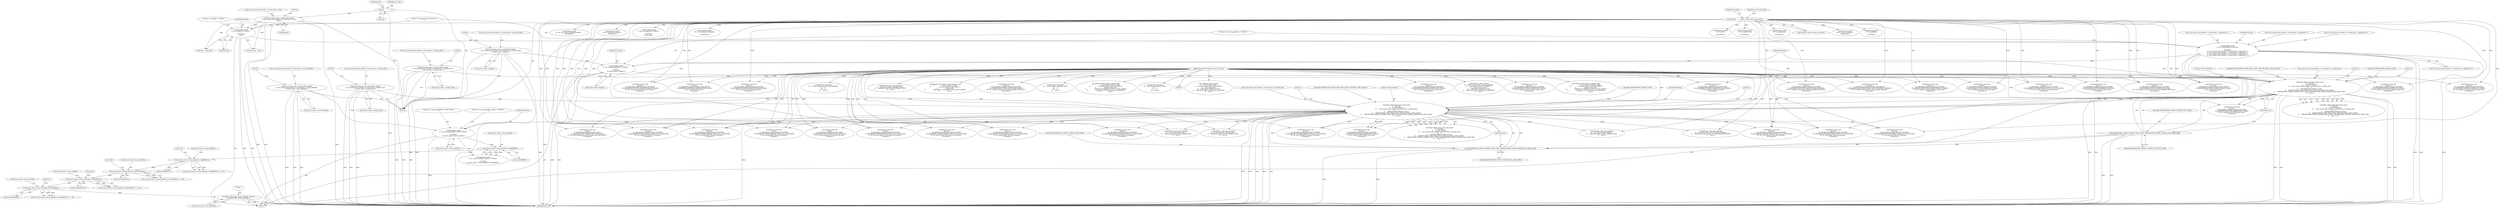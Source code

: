 digraph "0_libevt_444ca3ce7853538c577e0ec3f6146d2d65780734@pointer" {
"1000486" [label="(Call,libevt_debug_print_event_identifier_severity(\n\t\t record_values->event_identifier ))"];
"1000480" [label="(Call,record_values->event_identifier & 0xc0000000UL)"];
"1000470" [label="(Call,record_values->event_identifier & 0x20000000UL)"];
"1000460" [label="(Call,record_values->event_identifier & 0x10000000UL)"];
"1000450" [label="(Call,record_values->event_identifier & 0x0fff0000UL)"];
"1000441" [label="(Call,record_values->event_identifier & 0x0000ffffUL)"];
"1000432" [label="(Call,libcnotify_printf(\n\t\t \"%s: event identifier\t\t\t: 0x%08\" PRIx32 \"\n\",\n\t\t function,\n\t\t record_values->event_identifier ))"];
"1000408" [label="(Call,libevt_debug_print_posix_time_value(\n\t\t     function,\n\t\t     \"written time\t\t\t\t\",\n\t\t     ( (evt_record_event_header_t *) record_data )->written_time,\n\t\t     4,\n\t\t     LIBFDATETIME_ENDIAN_LITTLE,\n\t\t     LIBFDATETIME_POSIX_TIME_VALUE_TYPE_SECONDS_32BIT_SIGNED,\n\t\t     LIBFDATETIME_STRING_FORMAT_TYPE_CTIME | LIBFDATETIME_STRING_FORMAT_FLAG_DATE_TIME,\n\t\t     error ))"];
"1000382" [label="(Call,libevt_debug_print_posix_time_value(\n\t\t     function,\n\t\t     \"creation time\t\t\t\t\",\n\t\t     ( (evt_record_event_header_t *) record_data )->creation_time,\n\t\t     4,\n\t\t     LIBFDATETIME_ENDIAN_LITTLE,\n\t\t     LIBFDATETIME_POSIX_TIME_VALUE_TYPE_SECONDS_32BIT_SIGNED,\n\t\t     LIBFDATETIME_STRING_FORMAT_TYPE_CTIME | LIBFDATETIME_STRING_FORMAT_FLAG_DATE_TIME,\n\t\t     error ))"];
"1000374" [label="(Call,libcnotify_printf(\n\t\t \"%s: record number\t\t\t\t: %\" PRIu32 \"\n\",\n\t\t function,\n\t\t record_values->number ))"];
"1000343" [label="(Call,libcnotify_printf(\n\t\t \"%s: signature\t\t\t\t: %c%c%c%c\n\",\n\t\t function,\n\t\t ( (evt_record_event_header_t *) record_data )->signature[ 0 ],\n\t\t ( (evt_record_event_header_t *) record_data )->signature[ 1 ],\n\t\t ( (evt_record_event_header_t *) record_data )->signature[ 2 ],\n\t\t ( (evt_record_event_header_t *) record_data )->signature[ 3 ] ))"];
"1000339" [label="(Call,libcnotify_printf(\n\t\t \"%s: size\t\t\t\t\t: %\" PRIu32 \"\n\",\n\t\t function,\n\t\t size ))"];
"1000110" [label="(Call,*function      = \"libevt_record_values_read_event\")"];
"1000230" [label="(Call,byte_stream_copy_to_uint32_little_endian(\n\t ( (evt_record_event_header_t *) record_data )->size,\n\t size ))"];
"1000138" [label="(Call,size              = 0)"];
"1000237" [label="(Call,byte_stream_copy_to_uint32_little_endian(\n\t ( (evt_record_event_header_t *) record_data )->record_number,\n\t record_values->number ))"];
"1000246" [label="(Call,byte_stream_copy_to_uint32_little_endian(\n\t ( (evt_record_event_header_t *) record_data )->creation_time,\n\t record_values->creation_time ))"];
"1000393" [label="(Call,LIBFDATETIME_STRING_FORMAT_TYPE_CTIME | LIBFDATETIME_STRING_FORMAT_FLAG_DATE_TIME)"];
"1000107" [label="(MethodParameterIn,libcerror_error_t **error)"];
"1000255" [label="(Call,byte_stream_copy_to_uint32_little_endian(\n\t ( (evt_record_event_header_t *) record_data )->written_time,\n\t record_values->written_time ))"];
"1000419" [label="(Call,LIBFDATETIME_STRING_FORMAT_TYPE_CTIME | LIBFDATETIME_STRING_FORMAT_FLAG_DATE_TIME)"];
"1000264" [label="(Call,byte_stream_copy_to_uint32_little_endian(\n\t ( (evt_record_event_header_t *) record_data )->event_identifier,\n\t record_values->event_identifier ))"];
"1000702" [label="(Call,libcerror_error_set(\n\t\t error,\n\t\t LIBCERROR_ERROR_DOMAIN_RUNTIME,\n\t\t LIBCERROR_RUNTIME_ERROR_VALUE_OUT_OF_BOUNDS,\n\t\t \"%s: strings offset value out of bounds.\",\n\t\t function ))"];
"1000441" [label="(Call,record_values->event_identifier & 0x0000ffffUL)"];
"1000411" [label="(Call,( (evt_record_event_header_t *) record_data )->written_time)"];
"1000471" [label="(Call,record_values->event_identifier)"];
"1000896" [label="(Call,libcerror_error_set(\n\t\t\t error,\n\t\t\t LIBCERROR_ERROR_DOMAIN_RUNTIME,\n\t\t\t LIBCERROR_RUNTIME_ERROR_INITIALIZE_FAILED,\n\t\t\t \"%s: unable to create computer name value.\",\n\t\t\t function ))"];
"1000221" [label="(Call,libcerror_error_set(\n\t\t error,\n\t\t LIBCERROR_ERROR_DOMAIN_RUNTIME,\n\t\t LIBCERROR_RUNTIME_ERROR_VALUE_OUT_OF_BOUNDS,\n\t\t \"%s: record data size value out of bounds.\",\n\t\t function ))"];
"1000484" [label="(Literal,0xc0000000UL)"];
"1000385" [label="(Call,( (evt_record_event_header_t *) record_data )->creation_time)"];
"1001223" [label="(Call,libcerror_error_set(\n\t\t\t error,\n\t\t\t LIBCERROR_ERROR_DOMAIN_RUNTIME,\n\t\t\t LIBCERROR_RUNTIME_ERROR_VALUE_OUT_OF_BOUNDS,\n\t\t\t \"%s: data size value out of bounds.\",\n\t\t\t function ))"];
"1000420" [label="(Identifier,LIBFDATETIME_STRING_FORMAT_TYPE_CTIME)"];
"1000340" [label="(Literal,\"%s: size\t\t\t\t\t: %\" PRIu32 \"\n\")"];
"1000174" [label="(Call,libcerror_error_set(\n\t\t error,\n\t\t LIBCERROR_ERROR_DOMAIN_ARGUMENTS,\n\t\t LIBCERROR_ARGUMENT_ERROR_INVALID_VALUE,\n\t\t \"%s: invalid record values.\",\n\t\t function ))"];
"1001267" [label="(Call,libfvalue_value_set_data(\n\t\t     record_values->data,\n\t\t     &( record_data[ record_data_offset ] ),\n\t\t     (size_t) data_size,\n\t\t     LIBFVALUE_ENDIAN_LITTLE,\n\t\t     LIBFVALUE_VALUE_DATA_FLAG_MANAGED,\n\t\t     error ))"];
"1000976" [label="(Call,libcnotify_printf(\n\t\t\t\t \"%s: members trailing data:\n\",\n\t\t\t\t function ))"];
"1000230" [label="(Call,byte_stream_copy_to_uint32_little_endian(\n\t ( (evt_record_event_header_t *) record_data )->size,\n\t size ))"];
"1000868" [label="(Call,libcerror_error_set(\n\t\t\t\t error,\n\t\t\t\t LIBCERROR_ERROR_DOMAIN_RUNTIME,\n\t\t\t\t LIBCERROR_RUNTIME_ERROR_PRINT_FAILED,\n\t\t\t\t \"%s: unable to print source name value.\",\n\t\t\t\t function ))"];
"1000423" [label="(Literal,1)"];
"1000626" [label="(Call,libcerror_error_set(\n\t\t\t\t error,\n\t\t\t\t LIBCERROR_ERROR_DOMAIN_RUNTIME,\n\t\t\t\t LIBCERROR_RUNTIME_ERROR_VALUE_OUT_OF_BOUNDS,\n\t\t\t\t \"%s: user SID size value out of bounds.\",\n\t\t\t\t function ))"];
"1000345" [label="(Identifier,function)"];
"1000247" [label="(Call,( (evt_record_event_header_t *) record_data )->creation_time)"];
"1000469" [label="(Call,( record_values->event_identifier & 0x20000000UL ) >> 29)"];
"1001173" [label="(Call,libcerror_error_set(\n\t\t\t error,\n\t\t\t LIBCERROR_ERROR_DOMAIN_RUNTIME,\n\t\t\t LIBCERROR_RUNTIME_ERROR_INITIALIZE_FAILED,\n\t\t\t \"%s: unable to create strings value.\",\n\t\t\t function ))"];
"1001098" [label="(Call,libcerror_error_set(\n\t\t\t error,\n\t\t\t LIBCERROR_ERROR_DOMAIN_RUNTIME,\n\t\t\t LIBCERROR_RUNTIME_ERROR_VALUE_OUT_OF_BOUNDS,\n\t\t\t \"%s: strings size value out of bounds.\",\n\t\t\t function ))"];
"1000486" [label="(Call,libevt_debug_print_event_identifier_severity(\n\t\t record_values->event_identifier ))"];
"1000339" [label="(Call,libcnotify_printf(\n\t\t \"%s: size\t\t\t\t\t: %\" PRIu32 \"\n\",\n\t\t function,\n\t\t size ))"];
"1000341" [label="(Identifier,function)"];
"1000343" [label="(Call,libcnotify_printf(\n\t\t \"%s: signature\t\t\t\t: %c%c%c%c\n\",\n\t\t function,\n\t\t ( (evt_record_event_header_t *) record_data )->signature[ 0 ],\n\t\t ( (evt_record_event_header_t *) record_data )->signature[ 1 ],\n\t\t ( (evt_record_event_header_t *) record_data )->signature[ 2 ],\n\t\t ( (evt_record_event_header_t *) record_data )->signature[ 3 ] ))"];
"1000481" [label="(Call,record_values->event_identifier)"];
"1000108" [label="(Block,)"];
"1000459" [label="(Call,( record_values->event_identifier & 0x10000000UL ) >> 28)"];
"1000474" [label="(Literal,0x20000000UL)"];
"1000139" [label="(Identifier,size)"];
"1000255" [label="(Call,byte_stream_copy_to_uint32_little_endian(\n\t ( (evt_record_event_header_t *) record_data )->written_time,\n\t record_values->written_time ))"];
"1000445" [label="(Literal,0x0000ffffUL)"];
"1000138" [label="(Call,size              = 0)"];
"1000383" [label="(Identifier,function)"];
"1000360" [label="(Call,( (evt_record_event_header_t *) record_data )->signature[ 2 ])"];
"1000454" [label="(Literal,0x0fff0000UL)"];
"1000394" [label="(Identifier,LIBFDATETIME_STRING_FORMAT_TYPE_CTIME)"];
"1000465" [label="(Literal,28)"];
"1000487" [label="(Call,record_values->event_identifier)"];
"1001235" [label="(Call,libcnotify_printf(\n \t\t\t \"%s: data:\n\",\n \t\t\t function ))"];
"1000390" [label="(Literal,4)"];
"1000461" [label="(Call,record_values->event_identifier)"];
"1000338" [label="(Block,)"];
"1000346" [label="(Call,( (evt_record_event_header_t *) record_data )->signature[ 0 ])"];
"1001258" [label="(Call,libcerror_error_set(\n\t\t\t error,\n\t\t\t LIBCERROR_ERROR_DOMAIN_RUNTIME,\n\t\t\t LIBCERROR_RUNTIME_ERROR_INITIALIZE_FAILED,\n\t\t\t \"%s: unable to create data value.\",\n\t\t\t function ))"];
"1000794" [label="(Call,libcnotify_printf(\n\t\t\t \"%s: members data:\n\",\n\t\t\t function ))"];
"1000396" [label="(Identifier,error)"];
"1000204" [label="(Call,libcerror_error_set(\n\t\t error,\n\t\t LIBCERROR_ERROR_DOMAIN_ARGUMENTS,\n\t\t LIBCERROR_ARGUMENT_ERROR_VALUE_EXCEEDS_MAXIMUM,\n\t\t \"%s: invalid record data size value exceeds maximum.\",\n\t\t function ))"];
"1001110" [label="(Call,libcnotify_printf(\n\t\t\t \"%s: strings data:\n\",\n\t\t\t function ))"];
"1000449" [label="(Call,( record_values->event_identifier & 0x0fff0000UL ) >> 16)"];
"1001030" [label="(Call,libfvalue_value_set_data(\n\t\t     record_values->user_security_identifier,\n\t\t     &( record_data[ user_sid_offset ] ),\n\t\t     (size_t) user_sid_size,\n\t\t     LIBFVALUE_ENDIAN_LITTLE,\n\t\t     LIBFVALUE_VALUE_DATA_FLAG_MANAGED,\n\t\t     error ))"];
"1000418" [label="(Identifier,LIBFDATETIME_POSIX_TIME_VALUE_TYPE_SECONDS_32BIT_SIGNED)"];
"1000111" [label="(Identifier,function)"];
"1000261" [label="(Call,record_values->written_time)"];
"1000949" [label="(Call,libcerror_error_set(\n\t\t\t\t error,\n\t\t\t\t LIBCERROR_ERROR_DOMAIN_RUNTIME,\n\t\t\t\t LIBCERROR_RUNTIME_ERROR_PRINT_FAILED,\n\t\t\t\t \"%s: unable to print computer name value.\",\n\t\t\t\t function ))"];
"1000376" [label="(Identifier,function)"];
"1000112" [label="(Literal,\"libevt_record_values_read_event\")"];
"1000237" [label="(Call,byte_stream_copy_to_uint32_little_endian(\n\t ( (evt_record_event_header_t *) record_data )->record_number,\n\t record_values->number ))"];
"1000905" [label="(Call,libfvalue_value_type_set_data_string(\n\t\t                   record_values->computer_name,\n\t\t                   &( record_data[ record_data_offset ] ),\n\t\t                   members_data_size,\n\t\t                   LIBFVALUE_CODEPAGE_UTF16_LITTLE_ENDIAN,\n\t\t                   LIBFVALUE_VALUE_DATA_FLAG_MANAGED,\n\t\t                   error ))"];
"1000375" [label="(Literal,\"%s: record number\t\t\t\t: %\" PRIu32 \"\n\")"];
"1000421" [label="(Identifier,LIBFDATETIME_STRING_FORMAT_FLAG_DATE_TIME)"];
"1000377" [label="(Call,record_values->number)"];
"1000264" [label="(Call,byte_stream_copy_to_uint32_little_endian(\n\t ( (evt_record_event_header_t *) record_data )->event_identifier,\n\t record_values->event_identifier ))"];
"1000140" [label="(Literal,0)"];
"1000236" [label="(Identifier,size)"];
"1000460" [label="(Call,record_values->event_identifier & 0x10000000UL)"];
"1000256" [label="(Call,( (evt_record_event_header_t *) record_data )->written_time)"];
"1000603" [label="(Call,libcerror_error_set(\n\t\t\t error,\n\t\t\t LIBCERROR_ERROR_DOMAIN_RUNTIME,\n\t\t\t LIBCERROR_RUNTIME_ERROR_VALUE_OUT_OF_BOUNDS,\n\t\t\t \"%s: user SID offset value out of bounds.\",\n\t\t\t function ))"];
"1001358" [label="(Call,libcerror_error_set(\n\t\t error,\n\t\t LIBCERROR_ERROR_DOMAIN_INPUT,\n\t\t LIBCERROR_INPUT_ERROR_VALUE_MISMATCH,\n\t\t \"%s: value mismatch for record_values data size and size.\",\n\t\t function ))"];
"1000719" [label="(Call,libcerror_error_set(\n\t\t\t error,\n\t\t\t LIBCERROR_ERROR_DOMAIN_RUNTIME,\n\t\t\t LIBCERROR_RUNTIME_ERROR_VALUE_OUT_OF_BOUNDS,\n\t\t\t \"%s: strings offset value out of bounds.\",\n\t\t\t function ))"];
"1001199" [label="(Call,libcerror_error_set(\n\t\t\t error,\n\t\t\t LIBCERROR_ERROR_DOMAIN_RUNTIME,\n\t\t\t LIBCERROR_RUNTIME_ERROR_SET_FAILED,\n\t\t\t \"%s: unable to set data of strings value.\",\n\t\t\t function ))"];
"1000854" [label="(Call,libcnotify_printf(\n\t\t\t \"%s: source name\t\t\t\t: \",\n\t\t\t function ))"];
"1000438" [label="(Call,libcnotify_printf(\n\t\t \"%s: event identifier: code\t\t\t: %\" PRIu32 \"\n\",\n\t\t function,\n\t\t record_values->event_identifier & 0x0000ffffUL ))"];
"1000450" [label="(Call,record_values->event_identifier & 0x0fff0000UL)"];
"1001305" [label="(Call,libcnotify_printf(\n\t\t\t \"%s: padding:\n\",\n\t\t\t function ))"];
"1000270" [label="(Call,record_values->event_identifier)"];
"1000344" [label="(Literal,\"%s: signature\t\t\t\t: %c%c%c%c\n\")"];
"1000815" [label="(Call,libcerror_error_set(\n\t\t\t error,\n\t\t\t LIBCERROR_ERROR_DOMAIN_RUNTIME,\n\t\t\t LIBCERROR_RUNTIME_ERROR_INITIALIZE_FAILED,\n\t\t\t \"%s: unable to create source name value.\",\n\t\t\t function ))"];
"1000143" [label="(Identifier,size_copy)"];
"1001063" [label="(Call,libfvalue_value_print(\n\t\t\t     record_values->user_security_identifier,\n\t\t\t     0,\n\t\t\t     0,\n\t\t\t     error ))"];
"1000422" [label="(Identifier,error)"];
"1000470" [label="(Call,record_values->event_identifier & 0x20000000UL)"];
"1000408" [label="(Call,libevt_debug_print_posix_time_value(\n\t\t     function,\n\t\t     \"written time\t\t\t\t\",\n\t\t     ( (evt_record_event_header_t *) record_data )->written_time,\n\t\t     4,\n\t\t     LIBFDATETIME_ENDIAN_LITTLE,\n\t\t     LIBFDATETIME_POSIX_TIME_VALUE_TYPE_SECONDS_32BIT_SIGNED,\n\t\t     LIBFDATETIME_STRING_FORMAT_TYPE_CTIME | LIBFDATETIME_STRING_FORMAT_FLAG_DATE_TIME,\n\t\t     error ))"];
"1000887" [label="(Call,libfvalue_value_type_initialize(\n\t\t     &( record_values->computer_name ),\n\t\t     LIBFVALUE_VALUE_TYPE_STRING_UTF16,\n\t\t     error ))"];
"1000442" [label="(Call,record_values->event_identifier)"];
"1000374" [label="(Call,libcnotify_printf(\n\t\t \"%s: record number\t\t\t\t: %\" PRIu32 \"\n\",\n\t\t function,\n\t\t record_values->number ))"];
"1001182" [label="(Call,libfvalue_value_type_set_data_strings_array(\n\t\t                   record_values->strings,\n\t\t                   &( record_data[ strings_offset ] ),\n\t\t                   strings_size,\n\t\t                   LIBFVALUE_CODEPAGE_UTF16_LITTLE_ENDIAN,\n\t\t                   error ))"];
"1000252" [label="(Call,record_values->creation_time)"];
"1000246" [label="(Call,byte_stream_copy_to_uint32_little_endian(\n\t ( (evt_record_event_header_t *) record_data )->creation_time,\n\t record_values->creation_time ))"];
"1000243" [label="(Call,record_values->number)"];
"1001336" [label="(Call,size_copy = size)"];
"1001072" [label="(Call,libcerror_error_set(\n\t\t\t\t error,\n\t\t\t\t LIBCERROR_ERROR_DOMAIN_RUNTIME,\n\t\t\t\t LIBCERROR_RUNTIME_ERROR_PRINT_FAILED,\n\t\t\t\t \"%s: unable to print user security identifier (SID) value.\",\n\t\t\t\t function ))"];
"1000391" [label="(Identifier,LIBFDATETIME_ENDIAN_LITTLE)"];
"1000115" [label="(Identifier,record_data_offset)"];
"1000648" [label="(Call,libcerror_error_set(\n\t\t error,\n\t\t LIBCERROR_ERROR_DOMAIN_RUNTIME,\n\t\t LIBCERROR_RUNTIME_ERROR_VALUE_OUT_OF_BOUNDS,\n\t\t \"%s: strings offset value out of bounds.\",\n\t\t function ))"];
"1000432" [label="(Call,libcnotify_printf(\n\t\t \"%s: event identifier\t\t\t: 0x%08\" PRIx32 \"\n\",\n\t\t function,\n\t\t record_values->event_identifier ))"];
"1000231" [label="(Call,( (evt_record_event_header_t *) record_data )->size)"];
"1000110" [label="(Call,*function      = \"libevt_record_values_read_event\")"];
"1000806" [label="(Call,libfvalue_value_type_initialize(\n\t\t     &( record_values->source_name ),\n\t\t     LIBFVALUE_VALUE_TYPE_STRING_UTF16,\n\t\t     error ))"];
"1001436" [label="(MethodReturn,int)"];
"1001344" [label="(Call,libcerror_error_set(\n\t\t error,\n\t\t LIBCERROR_ERROR_DOMAIN_INPUT,\n\t\t LIBCERROR_INPUT_ERROR_VALUE_MISMATCH,\n\t\t \"%s: value mismatch for size and size copy.\",\n\t\t function ))"];
"1000940" [label="(Call,libfvalue_value_print(\n\t\t\t     record_values->computer_name,\n\t\t\t     0,\n\t\t\t     0,\n\t\t\t     error ))"];
"1000381" [label="(Call,libevt_debug_print_posix_time_value(\n\t\t     function,\n\t\t     \"creation time\t\t\t\t\",\n\t\t     ( (evt_record_event_header_t *) record_data )->creation_time,\n\t\t     4,\n\t\t     LIBFDATETIME_ENDIAN_LITTLE,\n\t\t     LIBFDATETIME_POSIX_TIME_VALUE_TYPE_SECONDS_32BIT_SIGNED,\n\t\t     LIBFDATETIME_STRING_FORMAT_TYPE_CTIME | LIBFDATETIME_STRING_FORMAT_FLAG_DATE_TIME,\n\t\t     error ) != 1)"];
"1000238" [label="(Call,( (evt_record_event_header_t *) record_data )->record_number)"];
"1001012" [label="(Call,libfvalue_value_type_initialize(\n \t\t     &( record_values->user_security_identifier ),\n \t\t     LIBFVALUE_VALUE_TYPE_NT_SECURITY_IDENTIFIER,\n\t\t     error ))"];
"1000342" [label="(Identifier,size)"];
"1000485" [label="(Literal,30)"];
"1000353" [label="(Call,( (evt_record_event_header_t *) record_data )->signature[ 1 ])"];
"1000434" [label="(Identifier,function)"];
"1000397" [label="(Literal,1)"];
"1001283" [label="(Call,libcerror_error_set(\n\t\t\t error,\n\t\t\t LIBCERROR_ERROR_DOMAIN_RUNTIME,\n\t\t\t LIBCERROR_RUNTIME_ERROR_SET_FAILED,\n\t\t\t \"%s: unable to set data of data value.\",\n\t\t\t function ))"];
"1000451" [label="(Call,record_values->event_identifier)"];
"1001340" [label="(Call,size != size_copy)"];
"1000675" [label="(Call,libcerror_error_set(\n\t\t\t error,\n\t\t\t LIBCERROR_ERROR_DOMAIN_RUNTIME,\n\t\t\t LIBCERROR_RUNTIME_ERROR_VALUE_OUT_OF_BOUNDS,\n\t\t\t \"%s: data offset value out of bounds.\",\n\t\t\t function ))"];
"1000777" [label="(Call,libcerror_error_set(\n\t\t\t error,\n\t\t\t LIBCERROR_ERROR_DOMAIN_RUNTIME,\n\t\t\t LIBCERROR_RUNTIME_ERROR_VALUE_OUT_OF_BOUNDS,\n\t\t\t \"%s: data size value out of bounds.\",\n\t\t\t function ))"];
"1000384" [label="(Literal,\"creation time\t\t\t\t\")"];
"1001021" [label="(Call,libcerror_error_set(\n\t\t\t error,\n\t\t\t LIBCERROR_ERROR_DOMAIN_RUNTIME,\n\t\t\t LIBCERROR_RUNTIME_ERROR_INITIALIZE_FAILED,\n\t\t\t \"%s: unable to create user security identifier (SID) value.\",\n\t\t\t function ))"];
"1000392" [label="(Identifier,LIBFDATETIME_POSIX_TIME_VALUE_TYPE_SECONDS_32BIT_SIGNED)"];
"1000410" [label="(Literal,\"written time\t\t\t\t\")"];
"1000491" [label="(Literal,\")\n\")"];
"1000479" [label="(Call,( record_values->event_identifier & 0xc0000000UL ) >> 30)"];
"1000576" [label="(Call,libcerror_error_set(\n\t\t error,\n\t\t LIBCERROR_ERROR_DOMAIN_RUNTIME,\n\t\t LIBCERROR_RUNTIME_ERROR_VALUE_OUT_OF_BOUNDS,\n\t\t \"%s: user SID offset or size value out of bounds.\",\n\t\t function ))"];
"1000455" [label="(Literal,16)"];
"1000367" [label="(Call,( (evt_record_event_header_t *) record_data )->signature[ 3 ])"];
"1001058" [label="(Call,libcnotify_printf(\n\t\t\t \"%s: user security identifier (SID)\t\t: \",\n\t\t\t function ))"];
"1000433" [label="(Literal,\"%s: event identifier\t\t\t: 0x%08\" PRIx32 \"\n\")"];
"1000393" [label="(Call,LIBFDATETIME_STRING_FORMAT_TYPE_CTIME | LIBFDATETIME_STRING_FORMAT_FLAG_DATE_TIME)"];
"1000439" [label="(Literal,\"%s: event identifier: code\t\t\t: %\" PRIu32 \"\n\")"];
"1000107" [label="(MethodParameterIn,libcerror_error_t **error)"];
"1000425" [label="(Call,libcerror_error_set(\n\t\t\t error,\n\t\t\t LIBCERROR_ERROR_DOMAIN_RUNTIME,\n\t\t\t LIBCERROR_RUNTIME_ERROR_PRINT_FAILED,\n\t\t\t \"%s: unable to print POSIX time value.\",\n\t\t\t function ))"];
"1001046" [label="(Call,libcerror_error_set(\n\t\t\t error,\n\t\t\t LIBCERROR_ERROR_DOMAIN_RUNTIME,\n\t\t\t LIBCERROR_RUNTIME_ERROR_SET_FAILED,\n\t\t\t \"%s: unable to set data of user security identifier (SID) value.\",\n\t\t\t function ))"];
"1000475" [label="(Literal,29)"];
"1000399" [label="(Call,libcerror_error_set(\n\t\t\t error,\n\t\t\t LIBCERROR_ERROR_DOMAIN_RUNTIME,\n\t\t\t LIBCERROR_RUNTIME_ERROR_PRINT_FAILED,\n\t\t\t \"%s: unable to print POSIX time value.\",\n\t\t\t function ))"];
"1000464" [label="(Literal,0x10000000UL)"];
"1000188" [label="(Call,libcerror_error_set(\n\t\t error,\n\t\t LIBCERROR_ERROR_DOMAIN_ARGUMENTS,\n\t\t LIBCERROR_ARGUMENT_ERROR_INVALID_VALUE,\n\t\t \"%s: invalid record data.\",\n\t\t function ))"];
"1000417" [label="(Identifier,LIBFDATETIME_ENDIAN_LITTLE)"];
"1000409" [label="(Identifier,function)"];
"1000923" [label="(Call,libcerror_error_set(\n\t\t\t error,\n\t\t\t LIBCERROR_ERROR_DOMAIN_RUNTIME,\n\t\t\t LIBCERROR_RUNTIME_ERROR_SET_FAILED,\n\t\t\t \"%s: unable to set data of computer name value.\",\n\t\t\t function ))"];
"1000935" [label="(Call,libcnotify_printf(\n\t\t\t \"%s: computer name\t\t\t\t: \",\n\t\t\t function ))"];
"1001003" [label="(Call,libcerror_error_set(\n\t\t\t error,\n\t\t\t LIBCERROR_ERROR_DOMAIN_RUNTIME,\n\t\t\t LIBCERROR_RUNTIME_ERROR_VALUE_OUT_OF_BOUNDS,\n\t\t\t \"%s: user SID data size value out of bounds.\",\n\t\t\t function ))"];
"1001321" [label="(Call,libcnotify_printf(\n\t\t \"%s: size copy\t\t\t\t: %\" PRIu32 \"\n\",\n\t\t function,\n\t\t size_copy ))"];
"1000842" [label="(Call,libcerror_error_set(\n\t\t\t error,\n\t\t\t LIBCERROR_ERROR_DOMAIN_RUNTIME,\n\t\t\t LIBCERROR_RUNTIME_ERROR_SET_FAILED,\n\t\t\t \"%s: unable to set data of source name value.\",\n\t\t\t function ))"];
"1000416" [label="(Literal,4)"];
"1000382" [label="(Call,libevt_debug_print_posix_time_value(\n\t\t     function,\n\t\t     \"creation time\t\t\t\t\",\n\t\t     ( (evt_record_event_header_t *) record_data )->creation_time,\n\t\t     4,\n\t\t     LIBFDATETIME_ENDIAN_LITTLE,\n\t\t     LIBFDATETIME_POSIX_TIME_VALUE_TYPE_SECONDS_32BIT_SIGNED,\n\t\t     LIBFDATETIME_STRING_FORMAT_TYPE_CTIME | LIBFDATETIME_STRING_FORMAT_FLAG_DATE_TIME,\n\t\t     error ))"];
"1000824" [label="(Call,libfvalue_value_type_set_data_string(\n\t\t                   record_values->source_name,\n\t\t                   &( record_data[ record_data_offset ] ),\n\t\t                   members_data_size,\n\t\t                   LIBFVALUE_CODEPAGE_UTF16_LITTLE_ENDIAN,\n\t\t                   LIBFVALUE_VALUE_DATA_FLAG_MANAGED,\n\t\t                   error ))"];
"1000419" [label="(Call,LIBFDATETIME_STRING_FORMAT_TYPE_CTIME | LIBFDATETIME_STRING_FORMAT_FLAG_DATE_TIME)"];
"1000395" [label="(Identifier,LIBFDATETIME_STRING_FORMAT_FLAG_DATE_TIME)"];
"1000480" [label="(Call,record_values->event_identifier & 0xc0000000UL)"];
"1000435" [label="(Call,record_values->event_identifier)"];
"1001249" [label="(Call,libfvalue_value_type_initialize(\n\t\t     &( record_values->data ),\n\t\t     LIBFVALUE_VALUE_TYPE_BINARY_DATA,\n\t\t     error ))"];
"1000407" [label="(Call,libevt_debug_print_posix_time_value(\n\t\t     function,\n\t\t     \"written time\t\t\t\t\",\n\t\t     ( (evt_record_event_header_t *) record_data )->written_time,\n\t\t     4,\n\t\t     LIBFDATETIME_ENDIAN_LITTLE,\n\t\t     LIBFDATETIME_POSIX_TIME_VALUE_TYPE_SECONDS_32BIT_SIGNED,\n\t\t     LIBFDATETIME_STRING_FORMAT_TYPE_CTIME | LIBFDATETIME_STRING_FORMAT_FLAG_DATE_TIME,\n\t\t     error ) != 1)"];
"1001164" [label="(Call,libfvalue_value_type_initialize(\n\t\t     &( record_values->strings ),\n\t\t     LIBFVALUE_VALUE_TYPE_STRING_UTF16,\n\t\t     error ))"];
"1000265" [label="(Call,( (evt_record_event_header_t *) record_data )->event_identifier)"];
"1000859" [label="(Call,libfvalue_value_print(\n\t\t\t     record_values->source_name,\n\t\t\t     0,\n\t\t\t     0,\n\t\t\t     error ))"];
"1000486" -> "1000338"  [label="AST: "];
"1000486" -> "1000487"  [label="CFG: "];
"1000487" -> "1000486"  [label="AST: "];
"1000491" -> "1000486"  [label="CFG: "];
"1000486" -> "1001436"  [label="DDG: "];
"1000486" -> "1001436"  [label="DDG: "];
"1000480" -> "1000486"  [label="DDG: "];
"1000480" -> "1000479"  [label="AST: "];
"1000480" -> "1000484"  [label="CFG: "];
"1000481" -> "1000480"  [label="AST: "];
"1000484" -> "1000480"  [label="AST: "];
"1000485" -> "1000480"  [label="CFG: "];
"1000480" -> "1000479"  [label="DDG: "];
"1000480" -> "1000479"  [label="DDG: "];
"1000470" -> "1000480"  [label="DDG: "];
"1000470" -> "1000469"  [label="AST: "];
"1000470" -> "1000474"  [label="CFG: "];
"1000471" -> "1000470"  [label="AST: "];
"1000474" -> "1000470"  [label="AST: "];
"1000475" -> "1000470"  [label="CFG: "];
"1000470" -> "1000469"  [label="DDG: "];
"1000470" -> "1000469"  [label="DDG: "];
"1000460" -> "1000470"  [label="DDG: "];
"1000460" -> "1000459"  [label="AST: "];
"1000460" -> "1000464"  [label="CFG: "];
"1000461" -> "1000460"  [label="AST: "];
"1000464" -> "1000460"  [label="AST: "];
"1000465" -> "1000460"  [label="CFG: "];
"1000460" -> "1000459"  [label="DDG: "];
"1000460" -> "1000459"  [label="DDG: "];
"1000450" -> "1000460"  [label="DDG: "];
"1000450" -> "1000449"  [label="AST: "];
"1000450" -> "1000454"  [label="CFG: "];
"1000451" -> "1000450"  [label="AST: "];
"1000454" -> "1000450"  [label="AST: "];
"1000455" -> "1000450"  [label="CFG: "];
"1000450" -> "1000449"  [label="DDG: "];
"1000450" -> "1000449"  [label="DDG: "];
"1000441" -> "1000450"  [label="DDG: "];
"1000441" -> "1000438"  [label="AST: "];
"1000441" -> "1000445"  [label="CFG: "];
"1000442" -> "1000441"  [label="AST: "];
"1000445" -> "1000441"  [label="AST: "];
"1000438" -> "1000441"  [label="CFG: "];
"1000441" -> "1000438"  [label="DDG: "];
"1000441" -> "1000438"  [label="DDG: "];
"1000432" -> "1000441"  [label="DDG: "];
"1000432" -> "1000338"  [label="AST: "];
"1000432" -> "1000435"  [label="CFG: "];
"1000433" -> "1000432"  [label="AST: "];
"1000434" -> "1000432"  [label="AST: "];
"1000435" -> "1000432"  [label="AST: "];
"1000439" -> "1000432"  [label="CFG: "];
"1000432" -> "1001436"  [label="DDG: "];
"1000408" -> "1000432"  [label="DDG: "];
"1000264" -> "1000432"  [label="DDG: "];
"1000432" -> "1000438"  [label="DDG: "];
"1000408" -> "1000407"  [label="AST: "];
"1000408" -> "1000422"  [label="CFG: "];
"1000409" -> "1000408"  [label="AST: "];
"1000410" -> "1000408"  [label="AST: "];
"1000411" -> "1000408"  [label="AST: "];
"1000416" -> "1000408"  [label="AST: "];
"1000417" -> "1000408"  [label="AST: "];
"1000418" -> "1000408"  [label="AST: "];
"1000419" -> "1000408"  [label="AST: "];
"1000422" -> "1000408"  [label="AST: "];
"1000423" -> "1000408"  [label="CFG: "];
"1000408" -> "1001436"  [label="DDG: "];
"1000408" -> "1001436"  [label="DDG: "];
"1000408" -> "1001436"  [label="DDG: "];
"1000408" -> "1001436"  [label="DDG: "];
"1000408" -> "1001436"  [label="DDG: "];
"1000408" -> "1000407"  [label="DDG: "];
"1000408" -> "1000407"  [label="DDG: "];
"1000408" -> "1000407"  [label="DDG: "];
"1000408" -> "1000407"  [label="DDG: "];
"1000408" -> "1000407"  [label="DDG: "];
"1000408" -> "1000407"  [label="DDG: "];
"1000408" -> "1000407"  [label="DDG: "];
"1000408" -> "1000407"  [label="DDG: "];
"1000382" -> "1000408"  [label="DDG: "];
"1000382" -> "1000408"  [label="DDG: "];
"1000382" -> "1000408"  [label="DDG: "];
"1000382" -> "1000408"  [label="DDG: "];
"1000255" -> "1000408"  [label="DDG: "];
"1000419" -> "1000408"  [label="DDG: "];
"1000419" -> "1000408"  [label="DDG: "];
"1000107" -> "1000408"  [label="DDG: "];
"1000408" -> "1000425"  [label="DDG: "];
"1000408" -> "1000425"  [label="DDG: "];
"1000408" -> "1000576"  [label="DDG: "];
"1000408" -> "1000603"  [label="DDG: "];
"1000408" -> "1000626"  [label="DDG: "];
"1000408" -> "1000648"  [label="DDG: "];
"1000408" -> "1000675"  [label="DDG: "];
"1000408" -> "1000702"  [label="DDG: "];
"1000408" -> "1000719"  [label="DDG: "];
"1000408" -> "1000777"  [label="DDG: "];
"1000408" -> "1000806"  [label="DDG: "];
"1000408" -> "1001003"  [label="DDG: "];
"1000408" -> "1001012"  [label="DDG: "];
"1000408" -> "1001098"  [label="DDG: "];
"1000408" -> "1001164"  [label="DDG: "];
"1000408" -> "1001223"  [label="DDG: "];
"1000408" -> "1001249"  [label="DDG: "];
"1000408" -> "1001344"  [label="DDG: "];
"1000408" -> "1001358"  [label="DDG: "];
"1000382" -> "1000381"  [label="AST: "];
"1000382" -> "1000396"  [label="CFG: "];
"1000383" -> "1000382"  [label="AST: "];
"1000384" -> "1000382"  [label="AST: "];
"1000385" -> "1000382"  [label="AST: "];
"1000390" -> "1000382"  [label="AST: "];
"1000391" -> "1000382"  [label="AST: "];
"1000392" -> "1000382"  [label="AST: "];
"1000393" -> "1000382"  [label="AST: "];
"1000396" -> "1000382"  [label="AST: "];
"1000397" -> "1000382"  [label="CFG: "];
"1000382" -> "1001436"  [label="DDG: "];
"1000382" -> "1001436"  [label="DDG: "];
"1000382" -> "1001436"  [label="DDG: "];
"1000382" -> "1001436"  [label="DDG: "];
"1000382" -> "1000381"  [label="DDG: "];
"1000382" -> "1000381"  [label="DDG: "];
"1000382" -> "1000381"  [label="DDG: "];
"1000382" -> "1000381"  [label="DDG: "];
"1000382" -> "1000381"  [label="DDG: "];
"1000382" -> "1000381"  [label="DDG: "];
"1000382" -> "1000381"  [label="DDG: "];
"1000382" -> "1000381"  [label="DDG: "];
"1000374" -> "1000382"  [label="DDG: "];
"1000246" -> "1000382"  [label="DDG: "];
"1000393" -> "1000382"  [label="DDG: "];
"1000393" -> "1000382"  [label="DDG: "];
"1000107" -> "1000382"  [label="DDG: "];
"1000382" -> "1000399"  [label="DDG: "];
"1000382" -> "1000399"  [label="DDG: "];
"1000374" -> "1000338"  [label="AST: "];
"1000374" -> "1000377"  [label="CFG: "];
"1000375" -> "1000374"  [label="AST: "];
"1000376" -> "1000374"  [label="AST: "];
"1000377" -> "1000374"  [label="AST: "];
"1000383" -> "1000374"  [label="CFG: "];
"1000374" -> "1001436"  [label="DDG: "];
"1000374" -> "1001436"  [label="DDG: "];
"1000343" -> "1000374"  [label="DDG: "];
"1000237" -> "1000374"  [label="DDG: "];
"1000343" -> "1000338"  [label="AST: "];
"1000343" -> "1000367"  [label="CFG: "];
"1000344" -> "1000343"  [label="AST: "];
"1000345" -> "1000343"  [label="AST: "];
"1000346" -> "1000343"  [label="AST: "];
"1000353" -> "1000343"  [label="AST: "];
"1000360" -> "1000343"  [label="AST: "];
"1000367" -> "1000343"  [label="AST: "];
"1000375" -> "1000343"  [label="CFG: "];
"1000343" -> "1001436"  [label="DDG: "];
"1000343" -> "1001436"  [label="DDG: "];
"1000343" -> "1001436"  [label="DDG: "];
"1000343" -> "1001436"  [label="DDG: "];
"1000343" -> "1001436"  [label="DDG: "];
"1000339" -> "1000343"  [label="DDG: "];
"1000339" -> "1000338"  [label="AST: "];
"1000339" -> "1000342"  [label="CFG: "];
"1000340" -> "1000339"  [label="AST: "];
"1000341" -> "1000339"  [label="AST: "];
"1000342" -> "1000339"  [label="AST: "];
"1000344" -> "1000339"  [label="CFG: "];
"1000339" -> "1001436"  [label="DDG: "];
"1000339" -> "1001436"  [label="DDG: "];
"1000110" -> "1000339"  [label="DDG: "];
"1000230" -> "1000339"  [label="DDG: "];
"1000339" -> "1001336"  [label="DDG: "];
"1000339" -> "1001340"  [label="DDG: "];
"1000110" -> "1000108"  [label="AST: "];
"1000110" -> "1000112"  [label="CFG: "];
"1000111" -> "1000110"  [label="AST: "];
"1000112" -> "1000110"  [label="AST: "];
"1000115" -> "1000110"  [label="CFG: "];
"1000110" -> "1001436"  [label="DDG: "];
"1000110" -> "1000174"  [label="DDG: "];
"1000110" -> "1000188"  [label="DDG: "];
"1000110" -> "1000204"  [label="DDG: "];
"1000110" -> "1000221"  [label="DDG: "];
"1000110" -> "1000576"  [label="DDG: "];
"1000110" -> "1000603"  [label="DDG: "];
"1000110" -> "1000626"  [label="DDG: "];
"1000110" -> "1000648"  [label="DDG: "];
"1000110" -> "1000675"  [label="DDG: "];
"1000110" -> "1000702"  [label="DDG: "];
"1000110" -> "1000719"  [label="DDG: "];
"1000110" -> "1000777"  [label="DDG: "];
"1000110" -> "1000794"  [label="DDG: "];
"1000110" -> "1000815"  [label="DDG: "];
"1000110" -> "1000842"  [label="DDG: "];
"1000110" -> "1000854"  [label="DDG: "];
"1000110" -> "1000896"  [label="DDG: "];
"1000110" -> "1000923"  [label="DDG: "];
"1000110" -> "1000935"  [label="DDG: "];
"1000110" -> "1000976"  [label="DDG: "];
"1000110" -> "1001003"  [label="DDG: "];
"1000110" -> "1001021"  [label="DDG: "];
"1000110" -> "1001046"  [label="DDG: "];
"1000110" -> "1001058"  [label="DDG: "];
"1000110" -> "1001098"  [label="DDG: "];
"1000110" -> "1001110"  [label="DDG: "];
"1000110" -> "1001173"  [label="DDG: "];
"1000110" -> "1001199"  [label="DDG: "];
"1000110" -> "1001223"  [label="DDG: "];
"1000110" -> "1001235"  [label="DDG: "];
"1000110" -> "1001258"  [label="DDG: "];
"1000110" -> "1001283"  [label="DDG: "];
"1000110" -> "1001305"  [label="DDG: "];
"1000110" -> "1001321"  [label="DDG: "];
"1000110" -> "1001344"  [label="DDG: "];
"1000110" -> "1001358"  [label="DDG: "];
"1000230" -> "1000108"  [label="AST: "];
"1000230" -> "1000236"  [label="CFG: "];
"1000231" -> "1000230"  [label="AST: "];
"1000236" -> "1000230"  [label="AST: "];
"1000240" -> "1000230"  [label="CFG: "];
"1000230" -> "1001436"  [label="DDG: "];
"1000230" -> "1001436"  [label="DDG: "];
"1000230" -> "1001436"  [label="DDG: "];
"1000138" -> "1000230"  [label="DDG: "];
"1000230" -> "1001336"  [label="DDG: "];
"1000230" -> "1001340"  [label="DDG: "];
"1000138" -> "1000108"  [label="AST: "];
"1000138" -> "1000140"  [label="CFG: "];
"1000139" -> "1000138"  [label="AST: "];
"1000140" -> "1000138"  [label="AST: "];
"1000143" -> "1000138"  [label="CFG: "];
"1000138" -> "1001436"  [label="DDG: "];
"1000237" -> "1000108"  [label="AST: "];
"1000237" -> "1000243"  [label="CFG: "];
"1000238" -> "1000237"  [label="AST: "];
"1000243" -> "1000237"  [label="AST: "];
"1000249" -> "1000237"  [label="CFG: "];
"1000237" -> "1001436"  [label="DDG: "];
"1000237" -> "1001436"  [label="DDG: "];
"1000237" -> "1001436"  [label="DDG: "];
"1000246" -> "1000108"  [label="AST: "];
"1000246" -> "1000252"  [label="CFG: "];
"1000247" -> "1000246"  [label="AST: "];
"1000252" -> "1000246"  [label="AST: "];
"1000258" -> "1000246"  [label="CFG: "];
"1000246" -> "1001436"  [label="DDG: "];
"1000246" -> "1001436"  [label="DDG: "];
"1000246" -> "1001436"  [label="DDG: "];
"1000393" -> "1000395"  [label="CFG: "];
"1000394" -> "1000393"  [label="AST: "];
"1000395" -> "1000393"  [label="AST: "];
"1000396" -> "1000393"  [label="CFG: "];
"1000393" -> "1001436"  [label="DDG: "];
"1000393" -> "1001436"  [label="DDG: "];
"1000393" -> "1000419"  [label="DDG: "];
"1000393" -> "1000419"  [label="DDG: "];
"1000107" -> "1000102"  [label="AST: "];
"1000107" -> "1001436"  [label="DDG: "];
"1000107" -> "1000174"  [label="DDG: "];
"1000107" -> "1000188"  [label="DDG: "];
"1000107" -> "1000204"  [label="DDG: "];
"1000107" -> "1000221"  [label="DDG: "];
"1000107" -> "1000399"  [label="DDG: "];
"1000107" -> "1000425"  [label="DDG: "];
"1000107" -> "1000576"  [label="DDG: "];
"1000107" -> "1000603"  [label="DDG: "];
"1000107" -> "1000626"  [label="DDG: "];
"1000107" -> "1000648"  [label="DDG: "];
"1000107" -> "1000675"  [label="DDG: "];
"1000107" -> "1000702"  [label="DDG: "];
"1000107" -> "1000719"  [label="DDG: "];
"1000107" -> "1000777"  [label="DDG: "];
"1000107" -> "1000806"  [label="DDG: "];
"1000107" -> "1000815"  [label="DDG: "];
"1000107" -> "1000824"  [label="DDG: "];
"1000107" -> "1000842"  [label="DDG: "];
"1000107" -> "1000859"  [label="DDG: "];
"1000107" -> "1000868"  [label="DDG: "];
"1000107" -> "1000887"  [label="DDG: "];
"1000107" -> "1000896"  [label="DDG: "];
"1000107" -> "1000905"  [label="DDG: "];
"1000107" -> "1000923"  [label="DDG: "];
"1000107" -> "1000940"  [label="DDG: "];
"1000107" -> "1000949"  [label="DDG: "];
"1000107" -> "1001003"  [label="DDG: "];
"1000107" -> "1001012"  [label="DDG: "];
"1000107" -> "1001021"  [label="DDG: "];
"1000107" -> "1001030"  [label="DDG: "];
"1000107" -> "1001046"  [label="DDG: "];
"1000107" -> "1001063"  [label="DDG: "];
"1000107" -> "1001072"  [label="DDG: "];
"1000107" -> "1001098"  [label="DDG: "];
"1000107" -> "1001164"  [label="DDG: "];
"1000107" -> "1001173"  [label="DDG: "];
"1000107" -> "1001182"  [label="DDG: "];
"1000107" -> "1001199"  [label="DDG: "];
"1000107" -> "1001223"  [label="DDG: "];
"1000107" -> "1001249"  [label="DDG: "];
"1000107" -> "1001258"  [label="DDG: "];
"1000107" -> "1001267"  [label="DDG: "];
"1000107" -> "1001283"  [label="DDG: "];
"1000107" -> "1001344"  [label="DDG: "];
"1000107" -> "1001358"  [label="DDG: "];
"1000255" -> "1000108"  [label="AST: "];
"1000255" -> "1000261"  [label="CFG: "];
"1000256" -> "1000255"  [label="AST: "];
"1000261" -> "1000255"  [label="AST: "];
"1000267" -> "1000255"  [label="CFG: "];
"1000255" -> "1001436"  [label="DDG: "];
"1000255" -> "1001436"  [label="DDG: "];
"1000255" -> "1001436"  [label="DDG: "];
"1000419" -> "1000421"  [label="CFG: "];
"1000420" -> "1000419"  [label="AST: "];
"1000421" -> "1000419"  [label="AST: "];
"1000422" -> "1000419"  [label="CFG: "];
"1000419" -> "1001436"  [label="DDG: "];
"1000419" -> "1001436"  [label="DDG: "];
"1000264" -> "1000108"  [label="AST: "];
"1000264" -> "1000270"  [label="CFG: "];
"1000265" -> "1000264"  [label="AST: "];
"1000270" -> "1000264"  [label="AST: "];
"1000276" -> "1000264"  [label="CFG: "];
"1000264" -> "1001436"  [label="DDG: "];
"1000264" -> "1001436"  [label="DDG: "];
"1000264" -> "1001436"  [label="DDG: "];
}
